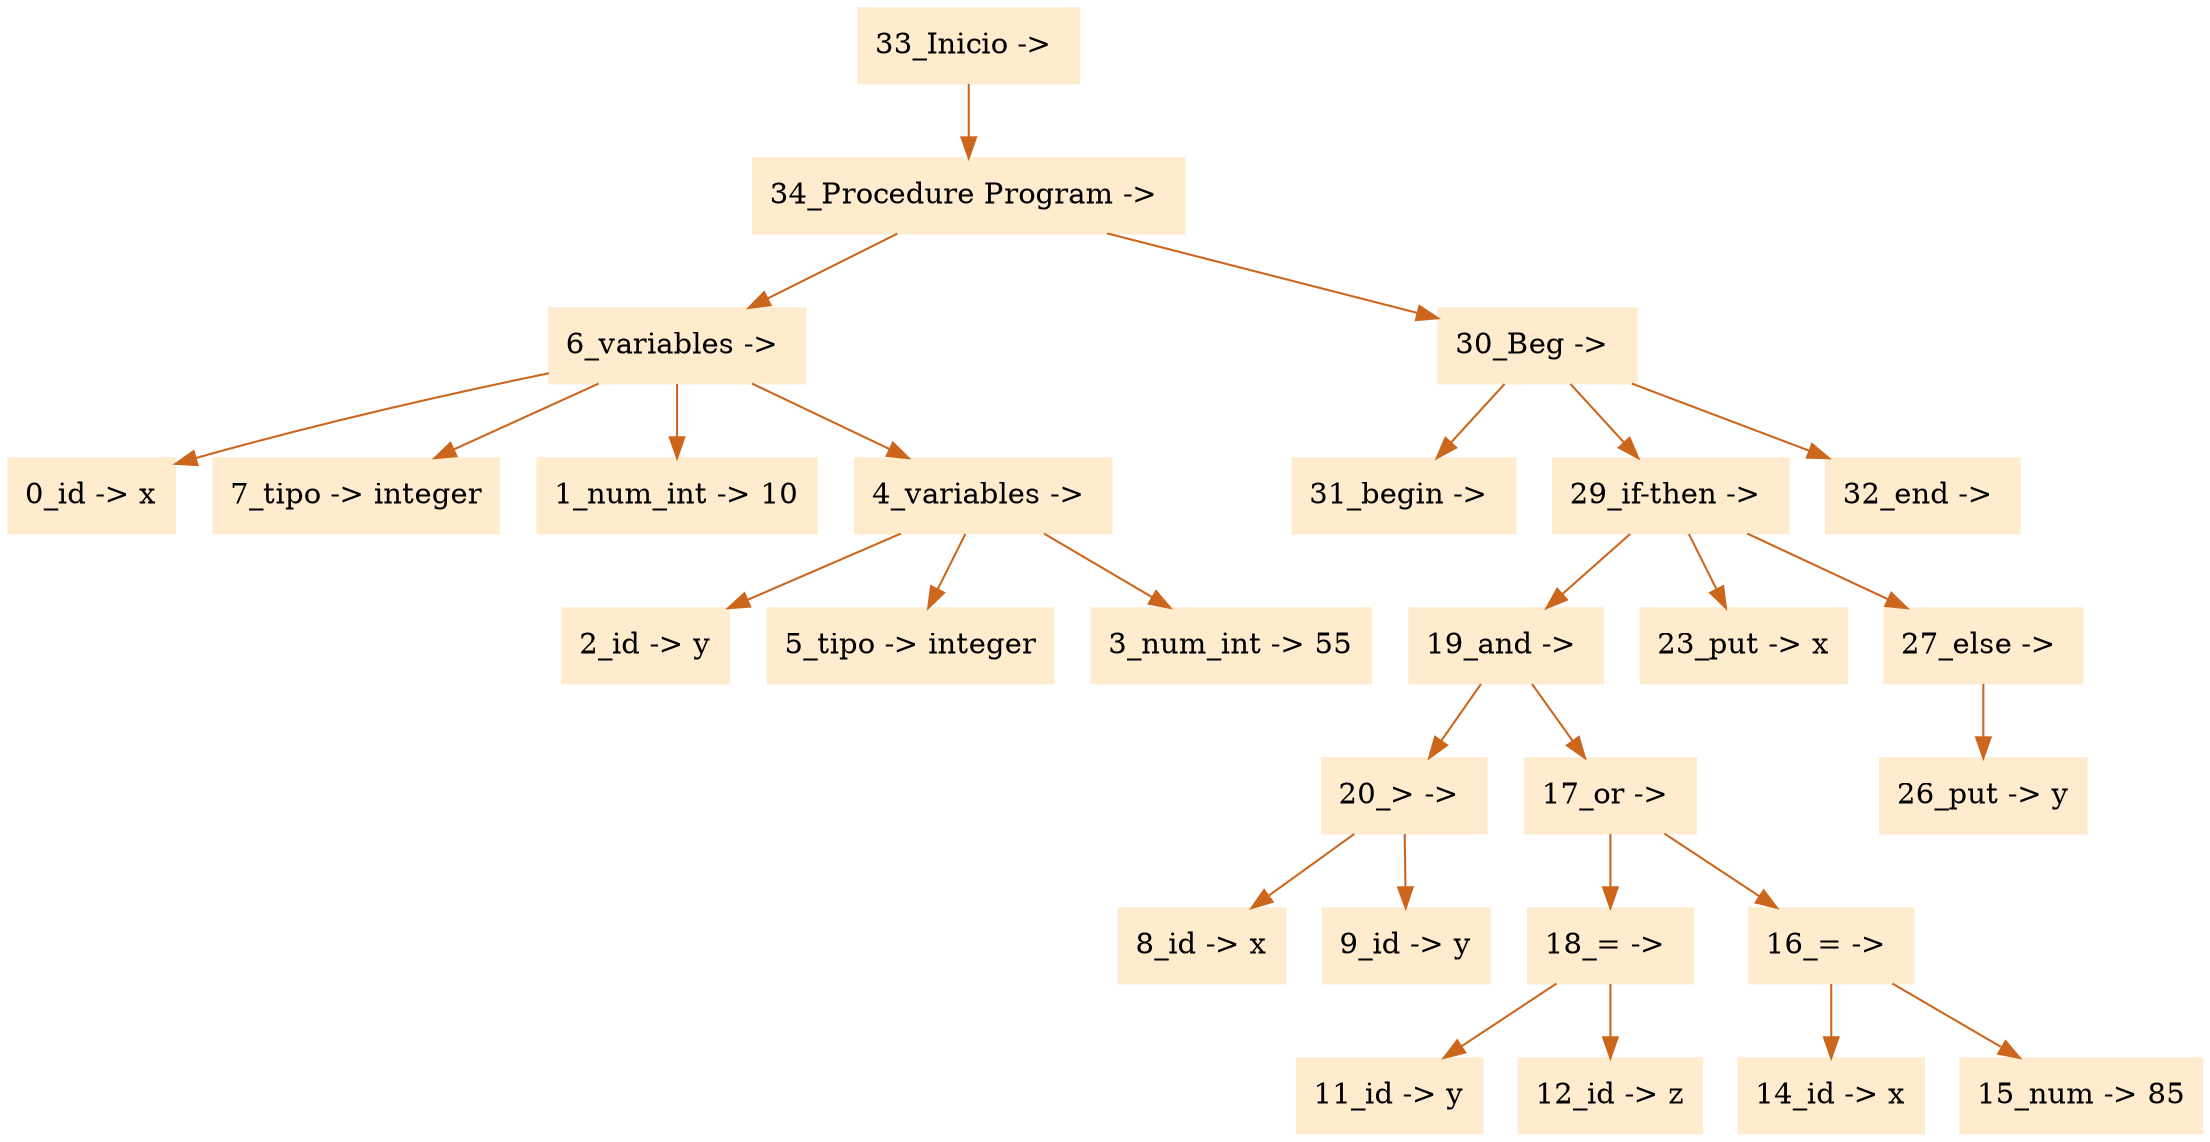 digraph G {node[shape=box, style=filled, color=blanchedalmond]; edge[color=chocolate3];rankdir=UD 

"33_Inicio -> "->"34_Procedure Program -> "
"34_Procedure Program -> "->"6_variables -> "
"6_variables -> "->"0_id -> x"
"6_variables -> "->"7_tipo -> integer"
"6_variables -> "->"1_num_int -> 10"
"6_variables -> "->"4_variables -> "
"4_variables -> "->"2_id -> y"
"4_variables -> "->"5_tipo -> integer"
"4_variables -> "->"3_num_int -> 55"
"34_Procedure Program -> "->"30_Beg -> "
"30_Beg -> "->"31_begin -> "
"30_Beg -> "->"29_if-then -> "
"29_if-then -> "->"19_and -> "
"19_and -> "->"20_> -> "
"20_> -> "->"8_id -> x"
"20_> -> "->"9_id -> y"
"19_and -> "->"17_or -> "
"17_or -> "->"18_= -> "
"18_= -> "->"11_id -> y"
"18_= -> "->"12_id -> z"
"17_or -> "->"16_= -> "
"16_= -> "->"14_id -> x"
"16_= -> "->"15_num -> 85"
"29_if-then -> "->"23_put -> x"
"29_if-then -> "->"27_else -> "
"27_else -> "->"26_put -> y"
"30_Beg -> "->"32_end -> "


}
